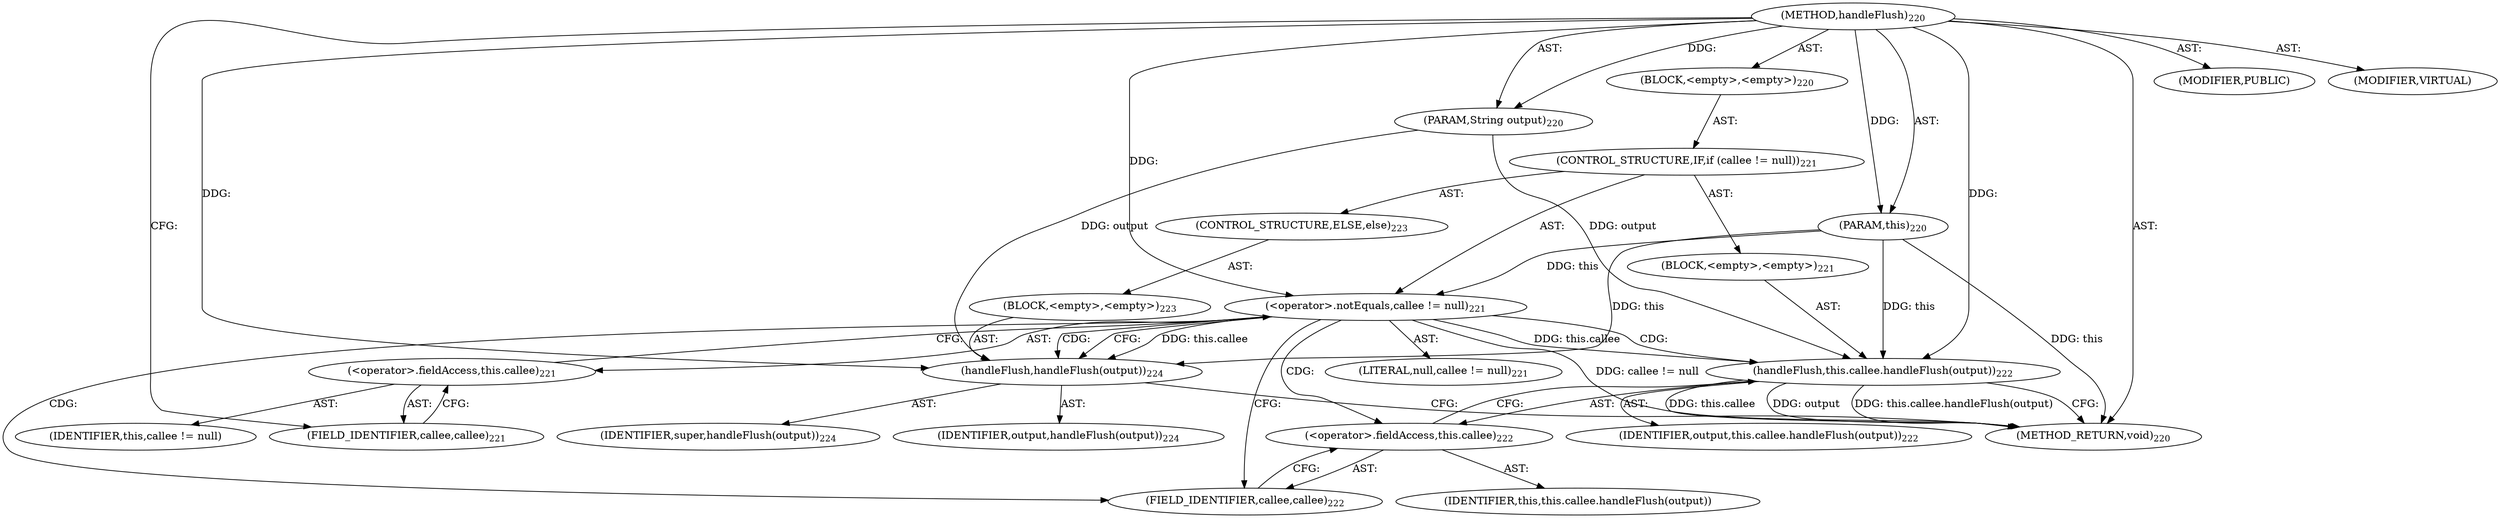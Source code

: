 digraph "handleFlush" {  
"111669149706" [label = <(METHOD,handleFlush)<SUB>220</SUB>> ]
"115964117011" [label = <(PARAM,this)<SUB>220</SUB>> ]
"115964117012" [label = <(PARAM,String output)<SUB>220</SUB>> ]
"25769803796" [label = <(BLOCK,&lt;empty&gt;,&lt;empty&gt;)<SUB>220</SUB>> ]
"47244640265" [label = <(CONTROL_STRUCTURE,IF,if (callee != null))<SUB>221</SUB>> ]
"30064771144" [label = <(&lt;operator&gt;.notEquals,callee != null)<SUB>221</SUB>> ]
"30064771145" [label = <(&lt;operator&gt;.fieldAccess,this.callee)<SUB>221</SUB>> ]
"68719476792" [label = <(IDENTIFIER,this,callee != null)> ]
"55834574876" [label = <(FIELD_IDENTIFIER,callee,callee)<SUB>221</SUB>> ]
"90194313226" [label = <(LITERAL,null,callee != null)<SUB>221</SUB>> ]
"25769803797" [label = <(BLOCK,&lt;empty&gt;,&lt;empty&gt;)<SUB>221</SUB>> ]
"30064771146" [label = <(handleFlush,this.callee.handleFlush(output))<SUB>222</SUB>> ]
"30064771147" [label = <(&lt;operator&gt;.fieldAccess,this.callee)<SUB>222</SUB>> ]
"68719476793" [label = <(IDENTIFIER,this,this.callee.handleFlush(output))> ]
"55834574877" [label = <(FIELD_IDENTIFIER,callee,callee)<SUB>222</SUB>> ]
"68719476794" [label = <(IDENTIFIER,output,this.callee.handleFlush(output))<SUB>222</SUB>> ]
"47244640266" [label = <(CONTROL_STRUCTURE,ELSE,else)<SUB>223</SUB>> ]
"25769803798" [label = <(BLOCK,&lt;empty&gt;,&lt;empty&gt;)<SUB>223</SUB>> ]
"30064771148" [label = <(handleFlush,handleFlush(output))<SUB>224</SUB>> ]
"68719476795" [label = <(IDENTIFIER,super,handleFlush(output))<SUB>224</SUB>> ]
"68719476796" [label = <(IDENTIFIER,output,handleFlush(output))<SUB>224</SUB>> ]
"133143986200" [label = <(MODIFIER,PUBLIC)> ]
"133143986201" [label = <(MODIFIER,VIRTUAL)> ]
"128849018890" [label = <(METHOD_RETURN,void)<SUB>220</SUB>> ]
  "111669149706" -> "115964117011"  [ label = "AST: "] 
  "111669149706" -> "115964117012"  [ label = "AST: "] 
  "111669149706" -> "25769803796"  [ label = "AST: "] 
  "111669149706" -> "133143986200"  [ label = "AST: "] 
  "111669149706" -> "133143986201"  [ label = "AST: "] 
  "111669149706" -> "128849018890"  [ label = "AST: "] 
  "25769803796" -> "47244640265"  [ label = "AST: "] 
  "47244640265" -> "30064771144"  [ label = "AST: "] 
  "47244640265" -> "25769803797"  [ label = "AST: "] 
  "47244640265" -> "47244640266"  [ label = "AST: "] 
  "30064771144" -> "30064771145"  [ label = "AST: "] 
  "30064771144" -> "90194313226"  [ label = "AST: "] 
  "30064771145" -> "68719476792"  [ label = "AST: "] 
  "30064771145" -> "55834574876"  [ label = "AST: "] 
  "25769803797" -> "30064771146"  [ label = "AST: "] 
  "30064771146" -> "30064771147"  [ label = "AST: "] 
  "30064771146" -> "68719476794"  [ label = "AST: "] 
  "30064771147" -> "68719476793"  [ label = "AST: "] 
  "30064771147" -> "55834574877"  [ label = "AST: "] 
  "47244640266" -> "25769803798"  [ label = "AST: "] 
  "25769803798" -> "30064771148"  [ label = "AST: "] 
  "30064771148" -> "68719476795"  [ label = "AST: "] 
  "30064771148" -> "68719476796"  [ label = "AST: "] 
  "30064771144" -> "55834574877"  [ label = "CFG: "] 
  "30064771144" -> "30064771148"  [ label = "CFG: "] 
  "30064771145" -> "30064771144"  [ label = "CFG: "] 
  "30064771146" -> "128849018890"  [ label = "CFG: "] 
  "55834574876" -> "30064771145"  [ label = "CFG: "] 
  "30064771147" -> "30064771146"  [ label = "CFG: "] 
  "30064771148" -> "128849018890"  [ label = "CFG: "] 
  "55834574877" -> "30064771147"  [ label = "CFG: "] 
  "111669149706" -> "55834574876"  [ label = "CFG: "] 
  "115964117011" -> "128849018890"  [ label = "DDG: this"] 
  "30064771144" -> "128849018890"  [ label = "DDG: callee != null"] 
  "30064771146" -> "128849018890"  [ label = "DDG: this.callee"] 
  "30064771146" -> "128849018890"  [ label = "DDG: output"] 
  "30064771146" -> "128849018890"  [ label = "DDG: this.callee.handleFlush(output)"] 
  "111669149706" -> "115964117011"  [ label = "DDG: "] 
  "111669149706" -> "115964117012"  [ label = "DDG: "] 
  "115964117011" -> "30064771144"  [ label = "DDG: this"] 
  "111669149706" -> "30064771144"  [ label = "DDG: "] 
  "115964117011" -> "30064771146"  [ label = "DDG: this"] 
  "30064771144" -> "30064771146"  [ label = "DDG: this.callee"] 
  "115964117012" -> "30064771146"  [ label = "DDG: output"] 
  "111669149706" -> "30064771146"  [ label = "DDG: "] 
  "115964117011" -> "30064771148"  [ label = "DDG: this"] 
  "30064771144" -> "30064771148"  [ label = "DDG: this.callee"] 
  "111669149706" -> "30064771148"  [ label = "DDG: "] 
  "115964117012" -> "30064771148"  [ label = "DDG: output"] 
  "30064771144" -> "55834574877"  [ label = "CDG: "] 
  "30064771144" -> "30064771148"  [ label = "CDG: "] 
  "30064771144" -> "30064771147"  [ label = "CDG: "] 
  "30064771144" -> "30064771146"  [ label = "CDG: "] 
}
